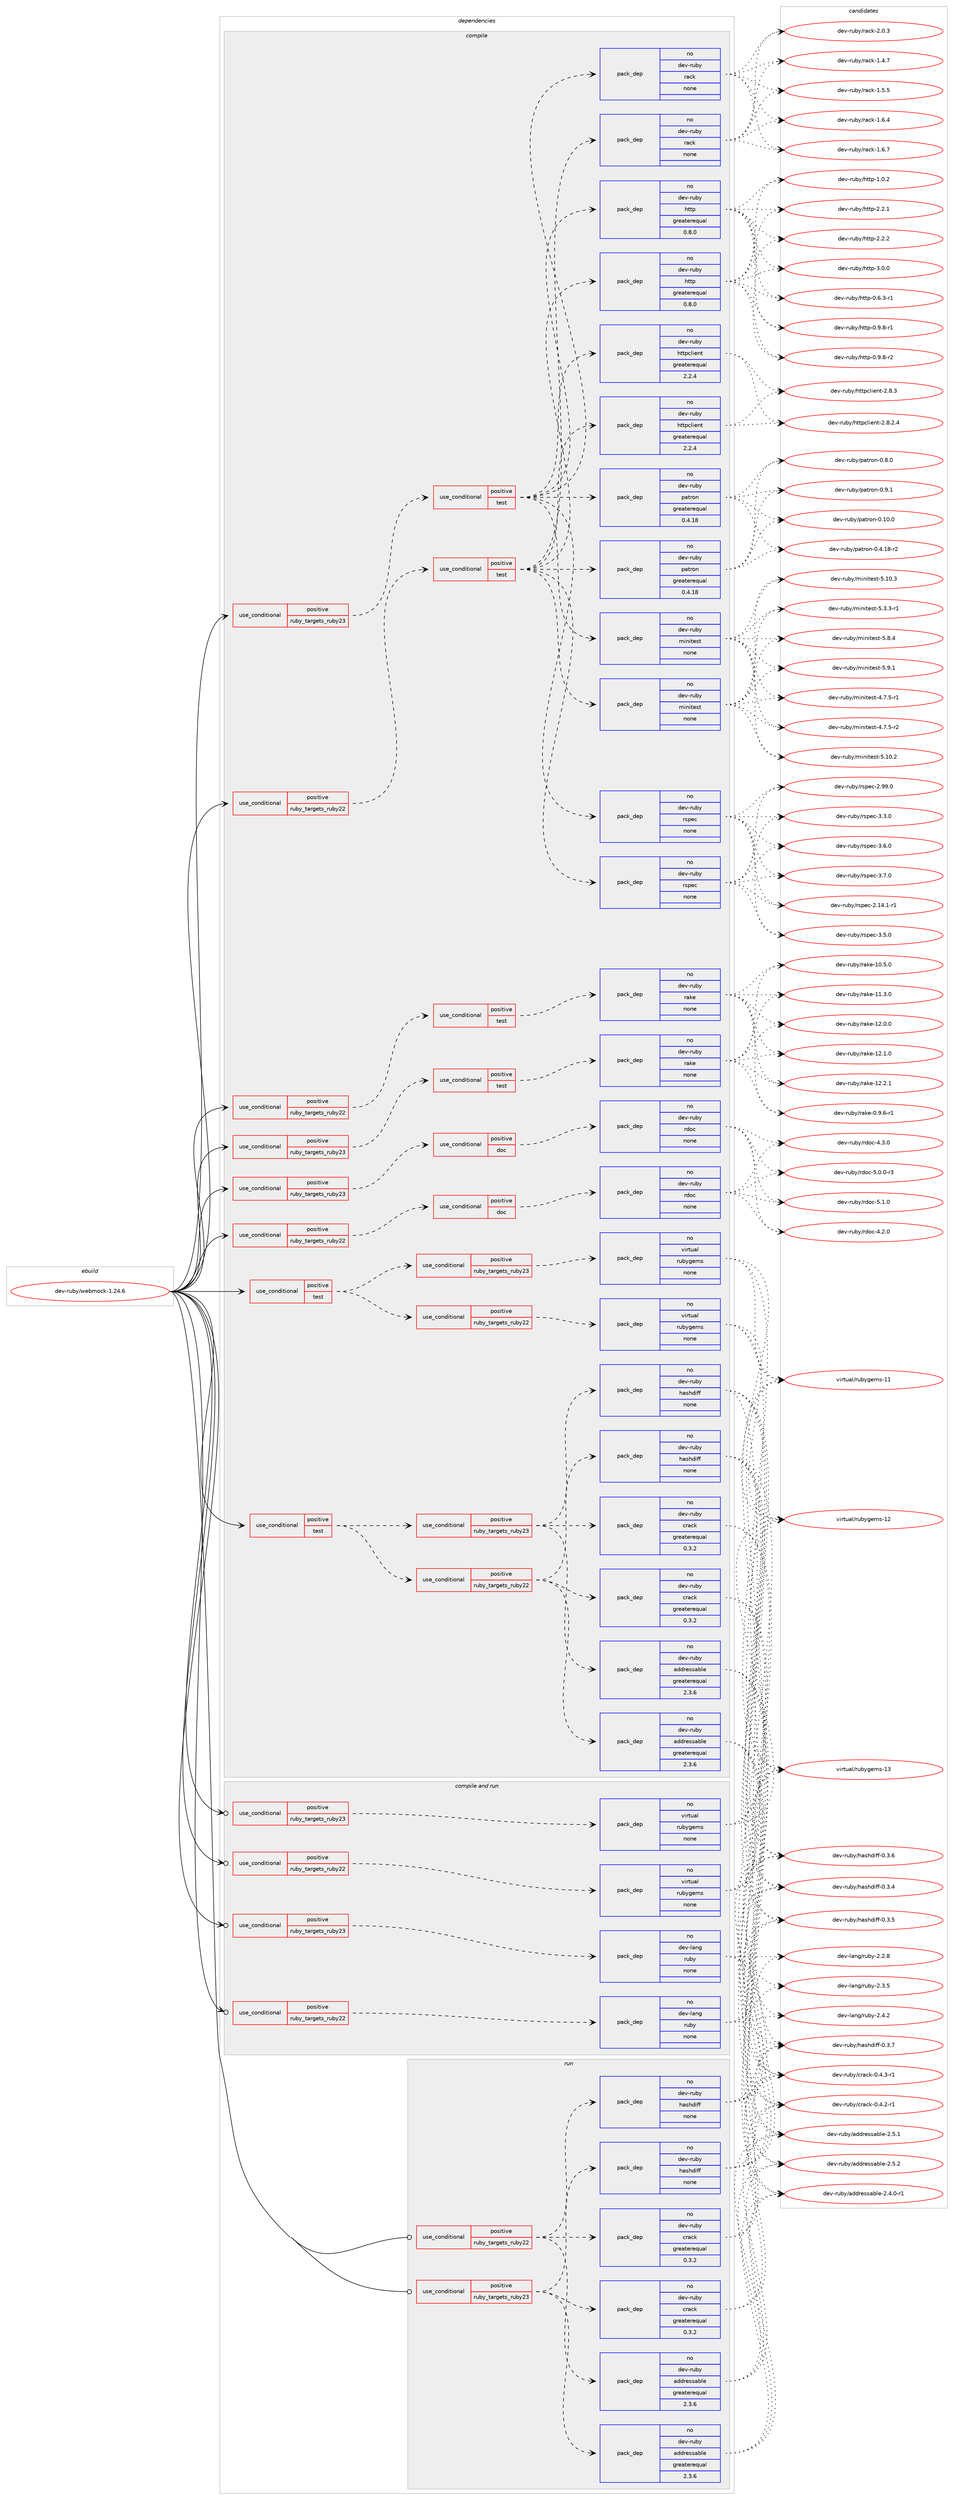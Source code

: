 digraph prolog {

# *************
# Graph options
# *************

newrank=true;
concentrate=true;
compound=true;
graph [rankdir=LR,fontname=Helvetica,fontsize=10,ranksep=1.5];#, ranksep=2.5, nodesep=0.2];
edge  [arrowhead=vee];
node  [fontname=Helvetica,fontsize=10];

# **********
# The ebuild
# **********

subgraph cluster_leftcol {
color=gray;
rank=same;
label=<<i>ebuild</i>>;
id [label="dev-ruby/webmock-1.24.6", color=red, width=4, href="../dev-ruby/webmock-1.24.6.svg"];
}

# ****************
# The dependencies
# ****************

subgraph cluster_midcol {
color=gray;
label=<<i>dependencies</i>>;
subgraph cluster_compile {
fillcolor="#eeeeee";
style=filled;
label=<<i>compile</i>>;
subgraph cond76348 {
dependency277388 [label=<<TABLE BORDER="0" CELLBORDER="1" CELLSPACING="0" CELLPADDING="4"><TR><TD ROWSPAN="3" CELLPADDING="10">use_conditional</TD></TR><TR><TD>positive</TD></TR><TR><TD>ruby_targets_ruby22</TD></TR></TABLE>>, shape=none, color=red];
subgraph cond76349 {
dependency277389 [label=<<TABLE BORDER="0" CELLBORDER="1" CELLSPACING="0" CELLPADDING="4"><TR><TD ROWSPAN="3" CELLPADDING="10">use_conditional</TD></TR><TR><TD>positive</TD></TR><TR><TD>doc</TD></TR></TABLE>>, shape=none, color=red];
subgraph pack196924 {
dependency277390 [label=<<TABLE BORDER="0" CELLBORDER="1" CELLSPACING="0" CELLPADDING="4" WIDTH="220"><TR><TD ROWSPAN="6" CELLPADDING="30">pack_dep</TD></TR><TR><TD WIDTH="110">no</TD></TR><TR><TD>dev-ruby</TD></TR><TR><TD>rdoc</TD></TR><TR><TD>none</TD></TR><TR><TD></TD></TR></TABLE>>, shape=none, color=blue];
}
dependency277389:e -> dependency277390:w [weight=20,style="dashed",arrowhead="vee"];
}
dependency277388:e -> dependency277389:w [weight=20,style="dashed",arrowhead="vee"];
}
id:e -> dependency277388:w [weight=20,style="solid",arrowhead="vee"];
subgraph cond76350 {
dependency277391 [label=<<TABLE BORDER="0" CELLBORDER="1" CELLSPACING="0" CELLPADDING="4"><TR><TD ROWSPAN="3" CELLPADDING="10">use_conditional</TD></TR><TR><TD>positive</TD></TR><TR><TD>ruby_targets_ruby22</TD></TR></TABLE>>, shape=none, color=red];
subgraph cond76351 {
dependency277392 [label=<<TABLE BORDER="0" CELLBORDER="1" CELLSPACING="0" CELLPADDING="4"><TR><TD ROWSPAN="3" CELLPADDING="10">use_conditional</TD></TR><TR><TD>positive</TD></TR><TR><TD>test</TD></TR></TABLE>>, shape=none, color=red];
subgraph pack196925 {
dependency277393 [label=<<TABLE BORDER="0" CELLBORDER="1" CELLSPACING="0" CELLPADDING="4" WIDTH="220"><TR><TD ROWSPAN="6" CELLPADDING="30">pack_dep</TD></TR><TR><TD WIDTH="110">no</TD></TR><TR><TD>dev-ruby</TD></TR><TR><TD>minitest</TD></TR><TR><TD>none</TD></TR><TR><TD></TD></TR></TABLE>>, shape=none, color=blue];
}
dependency277392:e -> dependency277393:w [weight=20,style="dashed",arrowhead="vee"];
subgraph pack196926 {
dependency277394 [label=<<TABLE BORDER="0" CELLBORDER="1" CELLSPACING="0" CELLPADDING="4" WIDTH="220"><TR><TD ROWSPAN="6" CELLPADDING="30">pack_dep</TD></TR><TR><TD WIDTH="110">no</TD></TR><TR><TD>dev-ruby</TD></TR><TR><TD>rspec</TD></TR><TR><TD>none</TD></TR><TR><TD></TD></TR></TABLE>>, shape=none, color=blue];
}
dependency277392:e -> dependency277394:w [weight=20,style="dashed",arrowhead="vee"];
subgraph pack196927 {
dependency277395 [label=<<TABLE BORDER="0" CELLBORDER="1" CELLSPACING="0" CELLPADDING="4" WIDTH="220"><TR><TD ROWSPAN="6" CELLPADDING="30">pack_dep</TD></TR><TR><TD WIDTH="110">no</TD></TR><TR><TD>dev-ruby</TD></TR><TR><TD>rack</TD></TR><TR><TD>none</TD></TR><TR><TD></TD></TR></TABLE>>, shape=none, color=blue];
}
dependency277392:e -> dependency277395:w [weight=20,style="dashed",arrowhead="vee"];
subgraph pack196928 {
dependency277396 [label=<<TABLE BORDER="0" CELLBORDER="1" CELLSPACING="0" CELLPADDING="4" WIDTH="220"><TR><TD ROWSPAN="6" CELLPADDING="30">pack_dep</TD></TR><TR><TD WIDTH="110">no</TD></TR><TR><TD>dev-ruby</TD></TR><TR><TD>httpclient</TD></TR><TR><TD>greaterequal</TD></TR><TR><TD>2.2.4</TD></TR></TABLE>>, shape=none, color=blue];
}
dependency277392:e -> dependency277396:w [weight=20,style="dashed",arrowhead="vee"];
subgraph pack196929 {
dependency277397 [label=<<TABLE BORDER="0" CELLBORDER="1" CELLSPACING="0" CELLPADDING="4" WIDTH="220"><TR><TD ROWSPAN="6" CELLPADDING="30">pack_dep</TD></TR><TR><TD WIDTH="110">no</TD></TR><TR><TD>dev-ruby</TD></TR><TR><TD>patron</TD></TR><TR><TD>greaterequal</TD></TR><TR><TD>0.4.18</TD></TR></TABLE>>, shape=none, color=blue];
}
dependency277392:e -> dependency277397:w [weight=20,style="dashed",arrowhead="vee"];
subgraph pack196930 {
dependency277398 [label=<<TABLE BORDER="0" CELLBORDER="1" CELLSPACING="0" CELLPADDING="4" WIDTH="220"><TR><TD ROWSPAN="6" CELLPADDING="30">pack_dep</TD></TR><TR><TD WIDTH="110">no</TD></TR><TR><TD>dev-ruby</TD></TR><TR><TD>http</TD></TR><TR><TD>greaterequal</TD></TR><TR><TD>0.8.0</TD></TR></TABLE>>, shape=none, color=blue];
}
dependency277392:e -> dependency277398:w [weight=20,style="dashed",arrowhead="vee"];
}
dependency277391:e -> dependency277392:w [weight=20,style="dashed",arrowhead="vee"];
}
id:e -> dependency277391:w [weight=20,style="solid",arrowhead="vee"];
subgraph cond76352 {
dependency277399 [label=<<TABLE BORDER="0" CELLBORDER="1" CELLSPACING="0" CELLPADDING="4"><TR><TD ROWSPAN="3" CELLPADDING="10">use_conditional</TD></TR><TR><TD>positive</TD></TR><TR><TD>ruby_targets_ruby22</TD></TR></TABLE>>, shape=none, color=red];
subgraph cond76353 {
dependency277400 [label=<<TABLE BORDER="0" CELLBORDER="1" CELLSPACING="0" CELLPADDING="4"><TR><TD ROWSPAN="3" CELLPADDING="10">use_conditional</TD></TR><TR><TD>positive</TD></TR><TR><TD>test</TD></TR></TABLE>>, shape=none, color=red];
subgraph pack196931 {
dependency277401 [label=<<TABLE BORDER="0" CELLBORDER="1" CELLSPACING="0" CELLPADDING="4" WIDTH="220"><TR><TD ROWSPAN="6" CELLPADDING="30">pack_dep</TD></TR><TR><TD WIDTH="110">no</TD></TR><TR><TD>dev-ruby</TD></TR><TR><TD>rake</TD></TR><TR><TD>none</TD></TR><TR><TD></TD></TR></TABLE>>, shape=none, color=blue];
}
dependency277400:e -> dependency277401:w [weight=20,style="dashed",arrowhead="vee"];
}
dependency277399:e -> dependency277400:w [weight=20,style="dashed",arrowhead="vee"];
}
id:e -> dependency277399:w [weight=20,style="solid",arrowhead="vee"];
subgraph cond76354 {
dependency277402 [label=<<TABLE BORDER="0" CELLBORDER="1" CELLSPACING="0" CELLPADDING="4"><TR><TD ROWSPAN="3" CELLPADDING="10">use_conditional</TD></TR><TR><TD>positive</TD></TR><TR><TD>ruby_targets_ruby23</TD></TR></TABLE>>, shape=none, color=red];
subgraph cond76355 {
dependency277403 [label=<<TABLE BORDER="0" CELLBORDER="1" CELLSPACING="0" CELLPADDING="4"><TR><TD ROWSPAN="3" CELLPADDING="10">use_conditional</TD></TR><TR><TD>positive</TD></TR><TR><TD>doc</TD></TR></TABLE>>, shape=none, color=red];
subgraph pack196932 {
dependency277404 [label=<<TABLE BORDER="0" CELLBORDER="1" CELLSPACING="0" CELLPADDING="4" WIDTH="220"><TR><TD ROWSPAN="6" CELLPADDING="30">pack_dep</TD></TR><TR><TD WIDTH="110">no</TD></TR><TR><TD>dev-ruby</TD></TR><TR><TD>rdoc</TD></TR><TR><TD>none</TD></TR><TR><TD></TD></TR></TABLE>>, shape=none, color=blue];
}
dependency277403:e -> dependency277404:w [weight=20,style="dashed",arrowhead="vee"];
}
dependency277402:e -> dependency277403:w [weight=20,style="dashed",arrowhead="vee"];
}
id:e -> dependency277402:w [weight=20,style="solid",arrowhead="vee"];
subgraph cond76356 {
dependency277405 [label=<<TABLE BORDER="0" CELLBORDER="1" CELLSPACING="0" CELLPADDING="4"><TR><TD ROWSPAN="3" CELLPADDING="10">use_conditional</TD></TR><TR><TD>positive</TD></TR><TR><TD>ruby_targets_ruby23</TD></TR></TABLE>>, shape=none, color=red];
subgraph cond76357 {
dependency277406 [label=<<TABLE BORDER="0" CELLBORDER="1" CELLSPACING="0" CELLPADDING="4"><TR><TD ROWSPAN="3" CELLPADDING="10">use_conditional</TD></TR><TR><TD>positive</TD></TR><TR><TD>test</TD></TR></TABLE>>, shape=none, color=red];
subgraph pack196933 {
dependency277407 [label=<<TABLE BORDER="0" CELLBORDER="1" CELLSPACING="0" CELLPADDING="4" WIDTH="220"><TR><TD ROWSPAN="6" CELLPADDING="30">pack_dep</TD></TR><TR><TD WIDTH="110">no</TD></TR><TR><TD>dev-ruby</TD></TR><TR><TD>minitest</TD></TR><TR><TD>none</TD></TR><TR><TD></TD></TR></TABLE>>, shape=none, color=blue];
}
dependency277406:e -> dependency277407:w [weight=20,style="dashed",arrowhead="vee"];
subgraph pack196934 {
dependency277408 [label=<<TABLE BORDER="0" CELLBORDER="1" CELLSPACING="0" CELLPADDING="4" WIDTH="220"><TR><TD ROWSPAN="6" CELLPADDING="30">pack_dep</TD></TR><TR><TD WIDTH="110">no</TD></TR><TR><TD>dev-ruby</TD></TR><TR><TD>rspec</TD></TR><TR><TD>none</TD></TR><TR><TD></TD></TR></TABLE>>, shape=none, color=blue];
}
dependency277406:e -> dependency277408:w [weight=20,style="dashed",arrowhead="vee"];
subgraph pack196935 {
dependency277409 [label=<<TABLE BORDER="0" CELLBORDER="1" CELLSPACING="0" CELLPADDING="4" WIDTH="220"><TR><TD ROWSPAN="6" CELLPADDING="30">pack_dep</TD></TR><TR><TD WIDTH="110">no</TD></TR><TR><TD>dev-ruby</TD></TR><TR><TD>rack</TD></TR><TR><TD>none</TD></TR><TR><TD></TD></TR></TABLE>>, shape=none, color=blue];
}
dependency277406:e -> dependency277409:w [weight=20,style="dashed",arrowhead="vee"];
subgraph pack196936 {
dependency277410 [label=<<TABLE BORDER="0" CELLBORDER="1" CELLSPACING="0" CELLPADDING="4" WIDTH="220"><TR><TD ROWSPAN="6" CELLPADDING="30">pack_dep</TD></TR><TR><TD WIDTH="110">no</TD></TR><TR><TD>dev-ruby</TD></TR><TR><TD>httpclient</TD></TR><TR><TD>greaterequal</TD></TR><TR><TD>2.2.4</TD></TR></TABLE>>, shape=none, color=blue];
}
dependency277406:e -> dependency277410:w [weight=20,style="dashed",arrowhead="vee"];
subgraph pack196937 {
dependency277411 [label=<<TABLE BORDER="0" CELLBORDER="1" CELLSPACING="0" CELLPADDING="4" WIDTH="220"><TR><TD ROWSPAN="6" CELLPADDING="30">pack_dep</TD></TR><TR><TD WIDTH="110">no</TD></TR><TR><TD>dev-ruby</TD></TR><TR><TD>patron</TD></TR><TR><TD>greaterequal</TD></TR><TR><TD>0.4.18</TD></TR></TABLE>>, shape=none, color=blue];
}
dependency277406:e -> dependency277411:w [weight=20,style="dashed",arrowhead="vee"];
subgraph pack196938 {
dependency277412 [label=<<TABLE BORDER="0" CELLBORDER="1" CELLSPACING="0" CELLPADDING="4" WIDTH="220"><TR><TD ROWSPAN="6" CELLPADDING="30">pack_dep</TD></TR><TR><TD WIDTH="110">no</TD></TR><TR><TD>dev-ruby</TD></TR><TR><TD>http</TD></TR><TR><TD>greaterequal</TD></TR><TR><TD>0.8.0</TD></TR></TABLE>>, shape=none, color=blue];
}
dependency277406:e -> dependency277412:w [weight=20,style="dashed",arrowhead="vee"];
}
dependency277405:e -> dependency277406:w [weight=20,style="dashed",arrowhead="vee"];
}
id:e -> dependency277405:w [weight=20,style="solid",arrowhead="vee"];
subgraph cond76358 {
dependency277413 [label=<<TABLE BORDER="0" CELLBORDER="1" CELLSPACING="0" CELLPADDING="4"><TR><TD ROWSPAN="3" CELLPADDING="10">use_conditional</TD></TR><TR><TD>positive</TD></TR><TR><TD>ruby_targets_ruby23</TD></TR></TABLE>>, shape=none, color=red];
subgraph cond76359 {
dependency277414 [label=<<TABLE BORDER="0" CELLBORDER="1" CELLSPACING="0" CELLPADDING="4"><TR><TD ROWSPAN="3" CELLPADDING="10">use_conditional</TD></TR><TR><TD>positive</TD></TR><TR><TD>test</TD></TR></TABLE>>, shape=none, color=red];
subgraph pack196939 {
dependency277415 [label=<<TABLE BORDER="0" CELLBORDER="1" CELLSPACING="0" CELLPADDING="4" WIDTH="220"><TR><TD ROWSPAN="6" CELLPADDING="30">pack_dep</TD></TR><TR><TD WIDTH="110">no</TD></TR><TR><TD>dev-ruby</TD></TR><TR><TD>rake</TD></TR><TR><TD>none</TD></TR><TR><TD></TD></TR></TABLE>>, shape=none, color=blue];
}
dependency277414:e -> dependency277415:w [weight=20,style="dashed",arrowhead="vee"];
}
dependency277413:e -> dependency277414:w [weight=20,style="dashed",arrowhead="vee"];
}
id:e -> dependency277413:w [weight=20,style="solid",arrowhead="vee"];
subgraph cond76360 {
dependency277416 [label=<<TABLE BORDER="0" CELLBORDER="1" CELLSPACING="0" CELLPADDING="4"><TR><TD ROWSPAN="3" CELLPADDING="10">use_conditional</TD></TR><TR><TD>positive</TD></TR><TR><TD>test</TD></TR></TABLE>>, shape=none, color=red];
subgraph cond76361 {
dependency277417 [label=<<TABLE BORDER="0" CELLBORDER="1" CELLSPACING="0" CELLPADDING="4"><TR><TD ROWSPAN="3" CELLPADDING="10">use_conditional</TD></TR><TR><TD>positive</TD></TR><TR><TD>ruby_targets_ruby22</TD></TR></TABLE>>, shape=none, color=red];
subgraph pack196940 {
dependency277418 [label=<<TABLE BORDER="0" CELLBORDER="1" CELLSPACING="0" CELLPADDING="4" WIDTH="220"><TR><TD ROWSPAN="6" CELLPADDING="30">pack_dep</TD></TR><TR><TD WIDTH="110">no</TD></TR><TR><TD>dev-ruby</TD></TR><TR><TD>addressable</TD></TR><TR><TD>greaterequal</TD></TR><TR><TD>2.3.6</TD></TR></TABLE>>, shape=none, color=blue];
}
dependency277417:e -> dependency277418:w [weight=20,style="dashed",arrowhead="vee"];
subgraph pack196941 {
dependency277419 [label=<<TABLE BORDER="0" CELLBORDER="1" CELLSPACING="0" CELLPADDING="4" WIDTH="220"><TR><TD ROWSPAN="6" CELLPADDING="30">pack_dep</TD></TR><TR><TD WIDTH="110">no</TD></TR><TR><TD>dev-ruby</TD></TR><TR><TD>crack</TD></TR><TR><TD>greaterequal</TD></TR><TR><TD>0.3.2</TD></TR></TABLE>>, shape=none, color=blue];
}
dependency277417:e -> dependency277419:w [weight=20,style="dashed",arrowhead="vee"];
subgraph pack196942 {
dependency277420 [label=<<TABLE BORDER="0" CELLBORDER="1" CELLSPACING="0" CELLPADDING="4" WIDTH="220"><TR><TD ROWSPAN="6" CELLPADDING="30">pack_dep</TD></TR><TR><TD WIDTH="110">no</TD></TR><TR><TD>dev-ruby</TD></TR><TR><TD>hashdiff</TD></TR><TR><TD>none</TD></TR><TR><TD></TD></TR></TABLE>>, shape=none, color=blue];
}
dependency277417:e -> dependency277420:w [weight=20,style="dashed",arrowhead="vee"];
}
dependency277416:e -> dependency277417:w [weight=20,style="dashed",arrowhead="vee"];
subgraph cond76362 {
dependency277421 [label=<<TABLE BORDER="0" CELLBORDER="1" CELLSPACING="0" CELLPADDING="4"><TR><TD ROWSPAN="3" CELLPADDING="10">use_conditional</TD></TR><TR><TD>positive</TD></TR><TR><TD>ruby_targets_ruby23</TD></TR></TABLE>>, shape=none, color=red];
subgraph pack196943 {
dependency277422 [label=<<TABLE BORDER="0" CELLBORDER="1" CELLSPACING="0" CELLPADDING="4" WIDTH="220"><TR><TD ROWSPAN="6" CELLPADDING="30">pack_dep</TD></TR><TR><TD WIDTH="110">no</TD></TR><TR><TD>dev-ruby</TD></TR><TR><TD>addressable</TD></TR><TR><TD>greaterequal</TD></TR><TR><TD>2.3.6</TD></TR></TABLE>>, shape=none, color=blue];
}
dependency277421:e -> dependency277422:w [weight=20,style="dashed",arrowhead="vee"];
subgraph pack196944 {
dependency277423 [label=<<TABLE BORDER="0" CELLBORDER="1" CELLSPACING="0" CELLPADDING="4" WIDTH="220"><TR><TD ROWSPAN="6" CELLPADDING="30">pack_dep</TD></TR><TR><TD WIDTH="110">no</TD></TR><TR><TD>dev-ruby</TD></TR><TR><TD>crack</TD></TR><TR><TD>greaterequal</TD></TR><TR><TD>0.3.2</TD></TR></TABLE>>, shape=none, color=blue];
}
dependency277421:e -> dependency277423:w [weight=20,style="dashed",arrowhead="vee"];
subgraph pack196945 {
dependency277424 [label=<<TABLE BORDER="0" CELLBORDER="1" CELLSPACING="0" CELLPADDING="4" WIDTH="220"><TR><TD ROWSPAN="6" CELLPADDING="30">pack_dep</TD></TR><TR><TD WIDTH="110">no</TD></TR><TR><TD>dev-ruby</TD></TR><TR><TD>hashdiff</TD></TR><TR><TD>none</TD></TR><TR><TD></TD></TR></TABLE>>, shape=none, color=blue];
}
dependency277421:e -> dependency277424:w [weight=20,style="dashed",arrowhead="vee"];
}
dependency277416:e -> dependency277421:w [weight=20,style="dashed",arrowhead="vee"];
}
id:e -> dependency277416:w [weight=20,style="solid",arrowhead="vee"];
subgraph cond76363 {
dependency277425 [label=<<TABLE BORDER="0" CELLBORDER="1" CELLSPACING="0" CELLPADDING="4"><TR><TD ROWSPAN="3" CELLPADDING="10">use_conditional</TD></TR><TR><TD>positive</TD></TR><TR><TD>test</TD></TR></TABLE>>, shape=none, color=red];
subgraph cond76364 {
dependency277426 [label=<<TABLE BORDER="0" CELLBORDER="1" CELLSPACING="0" CELLPADDING="4"><TR><TD ROWSPAN="3" CELLPADDING="10">use_conditional</TD></TR><TR><TD>positive</TD></TR><TR><TD>ruby_targets_ruby22</TD></TR></TABLE>>, shape=none, color=red];
subgraph pack196946 {
dependency277427 [label=<<TABLE BORDER="0" CELLBORDER="1" CELLSPACING="0" CELLPADDING="4" WIDTH="220"><TR><TD ROWSPAN="6" CELLPADDING="30">pack_dep</TD></TR><TR><TD WIDTH="110">no</TD></TR><TR><TD>virtual</TD></TR><TR><TD>rubygems</TD></TR><TR><TD>none</TD></TR><TR><TD></TD></TR></TABLE>>, shape=none, color=blue];
}
dependency277426:e -> dependency277427:w [weight=20,style="dashed",arrowhead="vee"];
}
dependency277425:e -> dependency277426:w [weight=20,style="dashed",arrowhead="vee"];
subgraph cond76365 {
dependency277428 [label=<<TABLE BORDER="0" CELLBORDER="1" CELLSPACING="0" CELLPADDING="4"><TR><TD ROWSPAN="3" CELLPADDING="10">use_conditional</TD></TR><TR><TD>positive</TD></TR><TR><TD>ruby_targets_ruby23</TD></TR></TABLE>>, shape=none, color=red];
subgraph pack196947 {
dependency277429 [label=<<TABLE BORDER="0" CELLBORDER="1" CELLSPACING="0" CELLPADDING="4" WIDTH="220"><TR><TD ROWSPAN="6" CELLPADDING="30">pack_dep</TD></TR><TR><TD WIDTH="110">no</TD></TR><TR><TD>virtual</TD></TR><TR><TD>rubygems</TD></TR><TR><TD>none</TD></TR><TR><TD></TD></TR></TABLE>>, shape=none, color=blue];
}
dependency277428:e -> dependency277429:w [weight=20,style="dashed",arrowhead="vee"];
}
dependency277425:e -> dependency277428:w [weight=20,style="dashed",arrowhead="vee"];
}
id:e -> dependency277425:w [weight=20,style="solid",arrowhead="vee"];
}
subgraph cluster_compileandrun {
fillcolor="#eeeeee";
style=filled;
label=<<i>compile and run</i>>;
subgraph cond76366 {
dependency277430 [label=<<TABLE BORDER="0" CELLBORDER="1" CELLSPACING="0" CELLPADDING="4"><TR><TD ROWSPAN="3" CELLPADDING="10">use_conditional</TD></TR><TR><TD>positive</TD></TR><TR><TD>ruby_targets_ruby22</TD></TR></TABLE>>, shape=none, color=red];
subgraph pack196948 {
dependency277431 [label=<<TABLE BORDER="0" CELLBORDER="1" CELLSPACING="0" CELLPADDING="4" WIDTH="220"><TR><TD ROWSPAN="6" CELLPADDING="30">pack_dep</TD></TR><TR><TD WIDTH="110">no</TD></TR><TR><TD>dev-lang</TD></TR><TR><TD>ruby</TD></TR><TR><TD>none</TD></TR><TR><TD></TD></TR></TABLE>>, shape=none, color=blue];
}
dependency277430:e -> dependency277431:w [weight=20,style="dashed",arrowhead="vee"];
}
id:e -> dependency277430:w [weight=20,style="solid",arrowhead="odotvee"];
subgraph cond76367 {
dependency277432 [label=<<TABLE BORDER="0" CELLBORDER="1" CELLSPACING="0" CELLPADDING="4"><TR><TD ROWSPAN="3" CELLPADDING="10">use_conditional</TD></TR><TR><TD>positive</TD></TR><TR><TD>ruby_targets_ruby22</TD></TR></TABLE>>, shape=none, color=red];
subgraph pack196949 {
dependency277433 [label=<<TABLE BORDER="0" CELLBORDER="1" CELLSPACING="0" CELLPADDING="4" WIDTH="220"><TR><TD ROWSPAN="6" CELLPADDING="30">pack_dep</TD></TR><TR><TD WIDTH="110">no</TD></TR><TR><TD>virtual</TD></TR><TR><TD>rubygems</TD></TR><TR><TD>none</TD></TR><TR><TD></TD></TR></TABLE>>, shape=none, color=blue];
}
dependency277432:e -> dependency277433:w [weight=20,style="dashed",arrowhead="vee"];
}
id:e -> dependency277432:w [weight=20,style="solid",arrowhead="odotvee"];
subgraph cond76368 {
dependency277434 [label=<<TABLE BORDER="0" CELLBORDER="1" CELLSPACING="0" CELLPADDING="4"><TR><TD ROWSPAN="3" CELLPADDING="10">use_conditional</TD></TR><TR><TD>positive</TD></TR><TR><TD>ruby_targets_ruby23</TD></TR></TABLE>>, shape=none, color=red];
subgraph pack196950 {
dependency277435 [label=<<TABLE BORDER="0" CELLBORDER="1" CELLSPACING="0" CELLPADDING="4" WIDTH="220"><TR><TD ROWSPAN="6" CELLPADDING="30">pack_dep</TD></TR><TR><TD WIDTH="110">no</TD></TR><TR><TD>dev-lang</TD></TR><TR><TD>ruby</TD></TR><TR><TD>none</TD></TR><TR><TD></TD></TR></TABLE>>, shape=none, color=blue];
}
dependency277434:e -> dependency277435:w [weight=20,style="dashed",arrowhead="vee"];
}
id:e -> dependency277434:w [weight=20,style="solid",arrowhead="odotvee"];
subgraph cond76369 {
dependency277436 [label=<<TABLE BORDER="0" CELLBORDER="1" CELLSPACING="0" CELLPADDING="4"><TR><TD ROWSPAN="3" CELLPADDING="10">use_conditional</TD></TR><TR><TD>positive</TD></TR><TR><TD>ruby_targets_ruby23</TD></TR></TABLE>>, shape=none, color=red];
subgraph pack196951 {
dependency277437 [label=<<TABLE BORDER="0" CELLBORDER="1" CELLSPACING="0" CELLPADDING="4" WIDTH="220"><TR><TD ROWSPAN="6" CELLPADDING="30">pack_dep</TD></TR><TR><TD WIDTH="110">no</TD></TR><TR><TD>virtual</TD></TR><TR><TD>rubygems</TD></TR><TR><TD>none</TD></TR><TR><TD></TD></TR></TABLE>>, shape=none, color=blue];
}
dependency277436:e -> dependency277437:w [weight=20,style="dashed",arrowhead="vee"];
}
id:e -> dependency277436:w [weight=20,style="solid",arrowhead="odotvee"];
}
subgraph cluster_run {
fillcolor="#eeeeee";
style=filled;
label=<<i>run</i>>;
subgraph cond76370 {
dependency277438 [label=<<TABLE BORDER="0" CELLBORDER="1" CELLSPACING="0" CELLPADDING="4"><TR><TD ROWSPAN="3" CELLPADDING="10">use_conditional</TD></TR><TR><TD>positive</TD></TR><TR><TD>ruby_targets_ruby22</TD></TR></TABLE>>, shape=none, color=red];
subgraph pack196952 {
dependency277439 [label=<<TABLE BORDER="0" CELLBORDER="1" CELLSPACING="0" CELLPADDING="4" WIDTH="220"><TR><TD ROWSPAN="6" CELLPADDING="30">pack_dep</TD></TR><TR><TD WIDTH="110">no</TD></TR><TR><TD>dev-ruby</TD></TR><TR><TD>addressable</TD></TR><TR><TD>greaterequal</TD></TR><TR><TD>2.3.6</TD></TR></TABLE>>, shape=none, color=blue];
}
dependency277438:e -> dependency277439:w [weight=20,style="dashed",arrowhead="vee"];
subgraph pack196953 {
dependency277440 [label=<<TABLE BORDER="0" CELLBORDER="1" CELLSPACING="0" CELLPADDING="4" WIDTH="220"><TR><TD ROWSPAN="6" CELLPADDING="30">pack_dep</TD></TR><TR><TD WIDTH="110">no</TD></TR><TR><TD>dev-ruby</TD></TR><TR><TD>crack</TD></TR><TR><TD>greaterequal</TD></TR><TR><TD>0.3.2</TD></TR></TABLE>>, shape=none, color=blue];
}
dependency277438:e -> dependency277440:w [weight=20,style="dashed",arrowhead="vee"];
subgraph pack196954 {
dependency277441 [label=<<TABLE BORDER="0" CELLBORDER="1" CELLSPACING="0" CELLPADDING="4" WIDTH="220"><TR><TD ROWSPAN="6" CELLPADDING="30">pack_dep</TD></TR><TR><TD WIDTH="110">no</TD></TR><TR><TD>dev-ruby</TD></TR><TR><TD>hashdiff</TD></TR><TR><TD>none</TD></TR><TR><TD></TD></TR></TABLE>>, shape=none, color=blue];
}
dependency277438:e -> dependency277441:w [weight=20,style="dashed",arrowhead="vee"];
}
id:e -> dependency277438:w [weight=20,style="solid",arrowhead="odot"];
subgraph cond76371 {
dependency277442 [label=<<TABLE BORDER="0" CELLBORDER="1" CELLSPACING="0" CELLPADDING="4"><TR><TD ROWSPAN="3" CELLPADDING="10">use_conditional</TD></TR><TR><TD>positive</TD></TR><TR><TD>ruby_targets_ruby23</TD></TR></TABLE>>, shape=none, color=red];
subgraph pack196955 {
dependency277443 [label=<<TABLE BORDER="0" CELLBORDER="1" CELLSPACING="0" CELLPADDING="4" WIDTH="220"><TR><TD ROWSPAN="6" CELLPADDING="30">pack_dep</TD></TR><TR><TD WIDTH="110">no</TD></TR><TR><TD>dev-ruby</TD></TR><TR><TD>addressable</TD></TR><TR><TD>greaterequal</TD></TR><TR><TD>2.3.6</TD></TR></TABLE>>, shape=none, color=blue];
}
dependency277442:e -> dependency277443:w [weight=20,style="dashed",arrowhead="vee"];
subgraph pack196956 {
dependency277444 [label=<<TABLE BORDER="0" CELLBORDER="1" CELLSPACING="0" CELLPADDING="4" WIDTH="220"><TR><TD ROWSPAN="6" CELLPADDING="30">pack_dep</TD></TR><TR><TD WIDTH="110">no</TD></TR><TR><TD>dev-ruby</TD></TR><TR><TD>crack</TD></TR><TR><TD>greaterequal</TD></TR><TR><TD>0.3.2</TD></TR></TABLE>>, shape=none, color=blue];
}
dependency277442:e -> dependency277444:w [weight=20,style="dashed",arrowhead="vee"];
subgraph pack196957 {
dependency277445 [label=<<TABLE BORDER="0" CELLBORDER="1" CELLSPACING="0" CELLPADDING="4" WIDTH="220"><TR><TD ROWSPAN="6" CELLPADDING="30">pack_dep</TD></TR><TR><TD WIDTH="110">no</TD></TR><TR><TD>dev-ruby</TD></TR><TR><TD>hashdiff</TD></TR><TR><TD>none</TD></TR><TR><TD></TD></TR></TABLE>>, shape=none, color=blue];
}
dependency277442:e -> dependency277445:w [weight=20,style="dashed",arrowhead="vee"];
}
id:e -> dependency277442:w [weight=20,style="solid",arrowhead="odot"];
}
}

# **************
# The candidates
# **************

subgraph cluster_choices {
rank=same;
color=gray;
label=<<i>candidates</i>>;

subgraph choice196924 {
color=black;
nodesep=1;
choice10010111845114117981214711410011199455246504648 [label="dev-ruby/rdoc-4.2.0", color=red, width=4,href="../dev-ruby/rdoc-4.2.0.svg"];
choice10010111845114117981214711410011199455246514648 [label="dev-ruby/rdoc-4.3.0", color=red, width=4,href="../dev-ruby/rdoc-4.3.0.svg"];
choice100101118451141179812147114100111994553464846484511451 [label="dev-ruby/rdoc-5.0.0-r3", color=red, width=4,href="../dev-ruby/rdoc-5.0.0-r3.svg"];
choice10010111845114117981214711410011199455346494648 [label="dev-ruby/rdoc-5.1.0", color=red, width=4,href="../dev-ruby/rdoc-5.1.0.svg"];
dependency277390:e -> choice10010111845114117981214711410011199455246504648:w [style=dotted,weight="100"];
dependency277390:e -> choice10010111845114117981214711410011199455246514648:w [style=dotted,weight="100"];
dependency277390:e -> choice100101118451141179812147114100111994553464846484511451:w [style=dotted,weight="100"];
dependency277390:e -> choice10010111845114117981214711410011199455346494648:w [style=dotted,weight="100"];
}
subgraph choice196925 {
color=black;
nodesep=1;
choice1001011184511411798121471091051101051161011151164552465546534511449 [label="dev-ruby/minitest-4.7.5-r1", color=red, width=4,href="../dev-ruby/minitest-4.7.5-r1.svg"];
choice1001011184511411798121471091051101051161011151164552465546534511450 [label="dev-ruby/minitest-4.7.5-r2", color=red, width=4,href="../dev-ruby/minitest-4.7.5-r2.svg"];
choice10010111845114117981214710910511010511610111511645534649484650 [label="dev-ruby/minitest-5.10.2", color=red, width=4,href="../dev-ruby/minitest-5.10.2.svg"];
choice10010111845114117981214710910511010511610111511645534649484651 [label="dev-ruby/minitest-5.10.3", color=red, width=4,href="../dev-ruby/minitest-5.10.3.svg"];
choice1001011184511411798121471091051101051161011151164553465146514511449 [label="dev-ruby/minitest-5.3.3-r1", color=red, width=4,href="../dev-ruby/minitest-5.3.3-r1.svg"];
choice100101118451141179812147109105110105116101115116455346564652 [label="dev-ruby/minitest-5.8.4", color=red, width=4,href="../dev-ruby/minitest-5.8.4.svg"];
choice100101118451141179812147109105110105116101115116455346574649 [label="dev-ruby/minitest-5.9.1", color=red, width=4,href="../dev-ruby/minitest-5.9.1.svg"];
dependency277393:e -> choice1001011184511411798121471091051101051161011151164552465546534511449:w [style=dotted,weight="100"];
dependency277393:e -> choice1001011184511411798121471091051101051161011151164552465546534511450:w [style=dotted,weight="100"];
dependency277393:e -> choice10010111845114117981214710910511010511610111511645534649484650:w [style=dotted,weight="100"];
dependency277393:e -> choice10010111845114117981214710910511010511610111511645534649484651:w [style=dotted,weight="100"];
dependency277393:e -> choice1001011184511411798121471091051101051161011151164553465146514511449:w [style=dotted,weight="100"];
dependency277393:e -> choice100101118451141179812147109105110105116101115116455346564652:w [style=dotted,weight="100"];
dependency277393:e -> choice100101118451141179812147109105110105116101115116455346574649:w [style=dotted,weight="100"];
}
subgraph choice196926 {
color=black;
nodesep=1;
choice10010111845114117981214711411511210199455046495246494511449 [label="dev-ruby/rspec-2.14.1-r1", color=red, width=4,href="../dev-ruby/rspec-2.14.1-r1.svg"];
choice1001011184511411798121471141151121019945504657574648 [label="dev-ruby/rspec-2.99.0", color=red, width=4,href="../dev-ruby/rspec-2.99.0.svg"];
choice10010111845114117981214711411511210199455146514648 [label="dev-ruby/rspec-3.3.0", color=red, width=4,href="../dev-ruby/rspec-3.3.0.svg"];
choice10010111845114117981214711411511210199455146534648 [label="dev-ruby/rspec-3.5.0", color=red, width=4,href="../dev-ruby/rspec-3.5.0.svg"];
choice10010111845114117981214711411511210199455146544648 [label="dev-ruby/rspec-3.6.0", color=red, width=4,href="../dev-ruby/rspec-3.6.0.svg"];
choice10010111845114117981214711411511210199455146554648 [label="dev-ruby/rspec-3.7.0", color=red, width=4,href="../dev-ruby/rspec-3.7.0.svg"];
dependency277394:e -> choice10010111845114117981214711411511210199455046495246494511449:w [style=dotted,weight="100"];
dependency277394:e -> choice1001011184511411798121471141151121019945504657574648:w [style=dotted,weight="100"];
dependency277394:e -> choice10010111845114117981214711411511210199455146514648:w [style=dotted,weight="100"];
dependency277394:e -> choice10010111845114117981214711411511210199455146534648:w [style=dotted,weight="100"];
dependency277394:e -> choice10010111845114117981214711411511210199455146544648:w [style=dotted,weight="100"];
dependency277394:e -> choice10010111845114117981214711411511210199455146554648:w [style=dotted,weight="100"];
}
subgraph choice196927 {
color=black;
nodesep=1;
choice1001011184511411798121471149799107454946524655 [label="dev-ruby/rack-1.4.7", color=red, width=4,href="../dev-ruby/rack-1.4.7.svg"];
choice1001011184511411798121471149799107454946534653 [label="dev-ruby/rack-1.5.5", color=red, width=4,href="../dev-ruby/rack-1.5.5.svg"];
choice1001011184511411798121471149799107454946544652 [label="dev-ruby/rack-1.6.4", color=red, width=4,href="../dev-ruby/rack-1.6.4.svg"];
choice1001011184511411798121471149799107454946544655 [label="dev-ruby/rack-1.6.7", color=red, width=4,href="../dev-ruby/rack-1.6.7.svg"];
choice1001011184511411798121471149799107455046484651 [label="dev-ruby/rack-2.0.3", color=red, width=4,href="../dev-ruby/rack-2.0.3.svg"];
dependency277395:e -> choice1001011184511411798121471149799107454946524655:w [style=dotted,weight="100"];
dependency277395:e -> choice1001011184511411798121471149799107454946534653:w [style=dotted,weight="100"];
dependency277395:e -> choice1001011184511411798121471149799107454946544652:w [style=dotted,weight="100"];
dependency277395:e -> choice1001011184511411798121471149799107454946544655:w [style=dotted,weight="100"];
dependency277395:e -> choice1001011184511411798121471149799107455046484651:w [style=dotted,weight="100"];
}
subgraph choice196928 {
color=black;
nodesep=1;
choice100101118451141179812147104116116112991081051011101164550465646504652 [label="dev-ruby/httpclient-2.8.2.4", color=red, width=4,href="../dev-ruby/httpclient-2.8.2.4.svg"];
choice10010111845114117981214710411611611299108105101110116455046564651 [label="dev-ruby/httpclient-2.8.3", color=red, width=4,href="../dev-ruby/httpclient-2.8.3.svg"];
dependency277396:e -> choice100101118451141179812147104116116112991081051011101164550465646504652:w [style=dotted,weight="100"];
dependency277396:e -> choice10010111845114117981214710411611611299108105101110116455046564651:w [style=dotted,weight="100"];
}
subgraph choice196929 {
color=black;
nodesep=1;
choice1001011184511411798121471129711611411111045484649484648 [label="dev-ruby/patron-0.10.0", color=red, width=4,href="../dev-ruby/patron-0.10.0.svg"];
choice10010111845114117981214711297116114111110454846524649564511450 [label="dev-ruby/patron-0.4.18-r2", color=red, width=4,href="../dev-ruby/patron-0.4.18-r2.svg"];
choice10010111845114117981214711297116114111110454846564648 [label="dev-ruby/patron-0.8.0", color=red, width=4,href="../dev-ruby/patron-0.8.0.svg"];
choice10010111845114117981214711297116114111110454846574649 [label="dev-ruby/patron-0.9.1", color=red, width=4,href="../dev-ruby/patron-0.9.1.svg"];
dependency277397:e -> choice1001011184511411798121471129711611411111045484649484648:w [style=dotted,weight="100"];
dependency277397:e -> choice10010111845114117981214711297116114111110454846524649564511450:w [style=dotted,weight="100"];
dependency277397:e -> choice10010111845114117981214711297116114111110454846564648:w [style=dotted,weight="100"];
dependency277397:e -> choice10010111845114117981214711297116114111110454846574649:w [style=dotted,weight="100"];
}
subgraph choice196930 {
color=black;
nodesep=1;
choice1001011184511411798121471041161161124548465446514511449 [label="dev-ruby/http-0.6.3-r1", color=red, width=4,href="../dev-ruby/http-0.6.3-r1.svg"];
choice1001011184511411798121471041161161124548465746564511449 [label="dev-ruby/http-0.9.8-r1", color=red, width=4,href="../dev-ruby/http-0.9.8-r1.svg"];
choice1001011184511411798121471041161161124548465746564511450 [label="dev-ruby/http-0.9.8-r2", color=red, width=4,href="../dev-ruby/http-0.9.8-r2.svg"];
choice100101118451141179812147104116116112454946484650 [label="dev-ruby/http-1.0.2", color=red, width=4,href="../dev-ruby/http-1.0.2.svg"];
choice100101118451141179812147104116116112455046504649 [label="dev-ruby/http-2.2.1", color=red, width=4,href="../dev-ruby/http-2.2.1.svg"];
choice100101118451141179812147104116116112455046504650 [label="dev-ruby/http-2.2.2", color=red, width=4,href="../dev-ruby/http-2.2.2.svg"];
choice100101118451141179812147104116116112455146484648 [label="dev-ruby/http-3.0.0", color=red, width=4,href="../dev-ruby/http-3.0.0.svg"];
dependency277398:e -> choice1001011184511411798121471041161161124548465446514511449:w [style=dotted,weight="100"];
dependency277398:e -> choice1001011184511411798121471041161161124548465746564511449:w [style=dotted,weight="100"];
dependency277398:e -> choice1001011184511411798121471041161161124548465746564511450:w [style=dotted,weight="100"];
dependency277398:e -> choice100101118451141179812147104116116112454946484650:w [style=dotted,weight="100"];
dependency277398:e -> choice100101118451141179812147104116116112455046504649:w [style=dotted,weight="100"];
dependency277398:e -> choice100101118451141179812147104116116112455046504650:w [style=dotted,weight="100"];
dependency277398:e -> choice100101118451141179812147104116116112455146484648:w [style=dotted,weight="100"];
}
subgraph choice196931 {
color=black;
nodesep=1;
choice100101118451141179812147114971071014548465746544511449 [label="dev-ruby/rake-0.9.6-r1", color=red, width=4,href="../dev-ruby/rake-0.9.6-r1.svg"];
choice1001011184511411798121471149710710145494846534648 [label="dev-ruby/rake-10.5.0", color=red, width=4,href="../dev-ruby/rake-10.5.0.svg"];
choice1001011184511411798121471149710710145494946514648 [label="dev-ruby/rake-11.3.0", color=red, width=4,href="../dev-ruby/rake-11.3.0.svg"];
choice1001011184511411798121471149710710145495046484648 [label="dev-ruby/rake-12.0.0", color=red, width=4,href="../dev-ruby/rake-12.0.0.svg"];
choice1001011184511411798121471149710710145495046494648 [label="dev-ruby/rake-12.1.0", color=red, width=4,href="../dev-ruby/rake-12.1.0.svg"];
choice1001011184511411798121471149710710145495046504649 [label="dev-ruby/rake-12.2.1", color=red, width=4,href="../dev-ruby/rake-12.2.1.svg"];
dependency277401:e -> choice100101118451141179812147114971071014548465746544511449:w [style=dotted,weight="100"];
dependency277401:e -> choice1001011184511411798121471149710710145494846534648:w [style=dotted,weight="100"];
dependency277401:e -> choice1001011184511411798121471149710710145494946514648:w [style=dotted,weight="100"];
dependency277401:e -> choice1001011184511411798121471149710710145495046484648:w [style=dotted,weight="100"];
dependency277401:e -> choice1001011184511411798121471149710710145495046494648:w [style=dotted,weight="100"];
dependency277401:e -> choice1001011184511411798121471149710710145495046504649:w [style=dotted,weight="100"];
}
subgraph choice196932 {
color=black;
nodesep=1;
choice10010111845114117981214711410011199455246504648 [label="dev-ruby/rdoc-4.2.0", color=red, width=4,href="../dev-ruby/rdoc-4.2.0.svg"];
choice10010111845114117981214711410011199455246514648 [label="dev-ruby/rdoc-4.3.0", color=red, width=4,href="../dev-ruby/rdoc-4.3.0.svg"];
choice100101118451141179812147114100111994553464846484511451 [label="dev-ruby/rdoc-5.0.0-r3", color=red, width=4,href="../dev-ruby/rdoc-5.0.0-r3.svg"];
choice10010111845114117981214711410011199455346494648 [label="dev-ruby/rdoc-5.1.0", color=red, width=4,href="../dev-ruby/rdoc-5.1.0.svg"];
dependency277404:e -> choice10010111845114117981214711410011199455246504648:w [style=dotted,weight="100"];
dependency277404:e -> choice10010111845114117981214711410011199455246514648:w [style=dotted,weight="100"];
dependency277404:e -> choice100101118451141179812147114100111994553464846484511451:w [style=dotted,weight="100"];
dependency277404:e -> choice10010111845114117981214711410011199455346494648:w [style=dotted,weight="100"];
}
subgraph choice196933 {
color=black;
nodesep=1;
choice1001011184511411798121471091051101051161011151164552465546534511449 [label="dev-ruby/minitest-4.7.5-r1", color=red, width=4,href="../dev-ruby/minitest-4.7.5-r1.svg"];
choice1001011184511411798121471091051101051161011151164552465546534511450 [label="dev-ruby/minitest-4.7.5-r2", color=red, width=4,href="../dev-ruby/minitest-4.7.5-r2.svg"];
choice10010111845114117981214710910511010511610111511645534649484650 [label="dev-ruby/minitest-5.10.2", color=red, width=4,href="../dev-ruby/minitest-5.10.2.svg"];
choice10010111845114117981214710910511010511610111511645534649484651 [label="dev-ruby/minitest-5.10.3", color=red, width=4,href="../dev-ruby/minitest-5.10.3.svg"];
choice1001011184511411798121471091051101051161011151164553465146514511449 [label="dev-ruby/minitest-5.3.3-r1", color=red, width=4,href="../dev-ruby/minitest-5.3.3-r1.svg"];
choice100101118451141179812147109105110105116101115116455346564652 [label="dev-ruby/minitest-5.8.4", color=red, width=4,href="../dev-ruby/minitest-5.8.4.svg"];
choice100101118451141179812147109105110105116101115116455346574649 [label="dev-ruby/minitest-5.9.1", color=red, width=4,href="../dev-ruby/minitest-5.9.1.svg"];
dependency277407:e -> choice1001011184511411798121471091051101051161011151164552465546534511449:w [style=dotted,weight="100"];
dependency277407:e -> choice1001011184511411798121471091051101051161011151164552465546534511450:w [style=dotted,weight="100"];
dependency277407:e -> choice10010111845114117981214710910511010511610111511645534649484650:w [style=dotted,weight="100"];
dependency277407:e -> choice10010111845114117981214710910511010511610111511645534649484651:w [style=dotted,weight="100"];
dependency277407:e -> choice1001011184511411798121471091051101051161011151164553465146514511449:w [style=dotted,weight="100"];
dependency277407:e -> choice100101118451141179812147109105110105116101115116455346564652:w [style=dotted,weight="100"];
dependency277407:e -> choice100101118451141179812147109105110105116101115116455346574649:w [style=dotted,weight="100"];
}
subgraph choice196934 {
color=black;
nodesep=1;
choice10010111845114117981214711411511210199455046495246494511449 [label="dev-ruby/rspec-2.14.1-r1", color=red, width=4,href="../dev-ruby/rspec-2.14.1-r1.svg"];
choice1001011184511411798121471141151121019945504657574648 [label="dev-ruby/rspec-2.99.0", color=red, width=4,href="../dev-ruby/rspec-2.99.0.svg"];
choice10010111845114117981214711411511210199455146514648 [label="dev-ruby/rspec-3.3.0", color=red, width=4,href="../dev-ruby/rspec-3.3.0.svg"];
choice10010111845114117981214711411511210199455146534648 [label="dev-ruby/rspec-3.5.0", color=red, width=4,href="../dev-ruby/rspec-3.5.0.svg"];
choice10010111845114117981214711411511210199455146544648 [label="dev-ruby/rspec-3.6.0", color=red, width=4,href="../dev-ruby/rspec-3.6.0.svg"];
choice10010111845114117981214711411511210199455146554648 [label="dev-ruby/rspec-3.7.0", color=red, width=4,href="../dev-ruby/rspec-3.7.0.svg"];
dependency277408:e -> choice10010111845114117981214711411511210199455046495246494511449:w [style=dotted,weight="100"];
dependency277408:e -> choice1001011184511411798121471141151121019945504657574648:w [style=dotted,weight="100"];
dependency277408:e -> choice10010111845114117981214711411511210199455146514648:w [style=dotted,weight="100"];
dependency277408:e -> choice10010111845114117981214711411511210199455146534648:w [style=dotted,weight="100"];
dependency277408:e -> choice10010111845114117981214711411511210199455146544648:w [style=dotted,weight="100"];
dependency277408:e -> choice10010111845114117981214711411511210199455146554648:w [style=dotted,weight="100"];
}
subgraph choice196935 {
color=black;
nodesep=1;
choice1001011184511411798121471149799107454946524655 [label="dev-ruby/rack-1.4.7", color=red, width=4,href="../dev-ruby/rack-1.4.7.svg"];
choice1001011184511411798121471149799107454946534653 [label="dev-ruby/rack-1.5.5", color=red, width=4,href="../dev-ruby/rack-1.5.5.svg"];
choice1001011184511411798121471149799107454946544652 [label="dev-ruby/rack-1.6.4", color=red, width=4,href="../dev-ruby/rack-1.6.4.svg"];
choice1001011184511411798121471149799107454946544655 [label="dev-ruby/rack-1.6.7", color=red, width=4,href="../dev-ruby/rack-1.6.7.svg"];
choice1001011184511411798121471149799107455046484651 [label="dev-ruby/rack-2.0.3", color=red, width=4,href="../dev-ruby/rack-2.0.3.svg"];
dependency277409:e -> choice1001011184511411798121471149799107454946524655:w [style=dotted,weight="100"];
dependency277409:e -> choice1001011184511411798121471149799107454946534653:w [style=dotted,weight="100"];
dependency277409:e -> choice1001011184511411798121471149799107454946544652:w [style=dotted,weight="100"];
dependency277409:e -> choice1001011184511411798121471149799107454946544655:w [style=dotted,weight="100"];
dependency277409:e -> choice1001011184511411798121471149799107455046484651:w [style=dotted,weight="100"];
}
subgraph choice196936 {
color=black;
nodesep=1;
choice100101118451141179812147104116116112991081051011101164550465646504652 [label="dev-ruby/httpclient-2.8.2.4", color=red, width=4,href="../dev-ruby/httpclient-2.8.2.4.svg"];
choice10010111845114117981214710411611611299108105101110116455046564651 [label="dev-ruby/httpclient-2.8.3", color=red, width=4,href="../dev-ruby/httpclient-2.8.3.svg"];
dependency277410:e -> choice100101118451141179812147104116116112991081051011101164550465646504652:w [style=dotted,weight="100"];
dependency277410:e -> choice10010111845114117981214710411611611299108105101110116455046564651:w [style=dotted,weight="100"];
}
subgraph choice196937 {
color=black;
nodesep=1;
choice1001011184511411798121471129711611411111045484649484648 [label="dev-ruby/patron-0.10.0", color=red, width=4,href="../dev-ruby/patron-0.10.0.svg"];
choice10010111845114117981214711297116114111110454846524649564511450 [label="dev-ruby/patron-0.4.18-r2", color=red, width=4,href="../dev-ruby/patron-0.4.18-r2.svg"];
choice10010111845114117981214711297116114111110454846564648 [label="dev-ruby/patron-0.8.0", color=red, width=4,href="../dev-ruby/patron-0.8.0.svg"];
choice10010111845114117981214711297116114111110454846574649 [label="dev-ruby/patron-0.9.1", color=red, width=4,href="../dev-ruby/patron-0.9.1.svg"];
dependency277411:e -> choice1001011184511411798121471129711611411111045484649484648:w [style=dotted,weight="100"];
dependency277411:e -> choice10010111845114117981214711297116114111110454846524649564511450:w [style=dotted,weight="100"];
dependency277411:e -> choice10010111845114117981214711297116114111110454846564648:w [style=dotted,weight="100"];
dependency277411:e -> choice10010111845114117981214711297116114111110454846574649:w [style=dotted,weight="100"];
}
subgraph choice196938 {
color=black;
nodesep=1;
choice1001011184511411798121471041161161124548465446514511449 [label="dev-ruby/http-0.6.3-r1", color=red, width=4,href="../dev-ruby/http-0.6.3-r1.svg"];
choice1001011184511411798121471041161161124548465746564511449 [label="dev-ruby/http-0.9.8-r1", color=red, width=4,href="../dev-ruby/http-0.9.8-r1.svg"];
choice1001011184511411798121471041161161124548465746564511450 [label="dev-ruby/http-0.9.8-r2", color=red, width=4,href="../dev-ruby/http-0.9.8-r2.svg"];
choice100101118451141179812147104116116112454946484650 [label="dev-ruby/http-1.0.2", color=red, width=4,href="../dev-ruby/http-1.0.2.svg"];
choice100101118451141179812147104116116112455046504649 [label="dev-ruby/http-2.2.1", color=red, width=4,href="../dev-ruby/http-2.2.1.svg"];
choice100101118451141179812147104116116112455046504650 [label="dev-ruby/http-2.2.2", color=red, width=4,href="../dev-ruby/http-2.2.2.svg"];
choice100101118451141179812147104116116112455146484648 [label="dev-ruby/http-3.0.0", color=red, width=4,href="../dev-ruby/http-3.0.0.svg"];
dependency277412:e -> choice1001011184511411798121471041161161124548465446514511449:w [style=dotted,weight="100"];
dependency277412:e -> choice1001011184511411798121471041161161124548465746564511449:w [style=dotted,weight="100"];
dependency277412:e -> choice1001011184511411798121471041161161124548465746564511450:w [style=dotted,weight="100"];
dependency277412:e -> choice100101118451141179812147104116116112454946484650:w [style=dotted,weight="100"];
dependency277412:e -> choice100101118451141179812147104116116112455046504649:w [style=dotted,weight="100"];
dependency277412:e -> choice100101118451141179812147104116116112455046504650:w [style=dotted,weight="100"];
dependency277412:e -> choice100101118451141179812147104116116112455146484648:w [style=dotted,weight="100"];
}
subgraph choice196939 {
color=black;
nodesep=1;
choice100101118451141179812147114971071014548465746544511449 [label="dev-ruby/rake-0.9.6-r1", color=red, width=4,href="../dev-ruby/rake-0.9.6-r1.svg"];
choice1001011184511411798121471149710710145494846534648 [label="dev-ruby/rake-10.5.0", color=red, width=4,href="../dev-ruby/rake-10.5.0.svg"];
choice1001011184511411798121471149710710145494946514648 [label="dev-ruby/rake-11.3.0", color=red, width=4,href="../dev-ruby/rake-11.3.0.svg"];
choice1001011184511411798121471149710710145495046484648 [label="dev-ruby/rake-12.0.0", color=red, width=4,href="../dev-ruby/rake-12.0.0.svg"];
choice1001011184511411798121471149710710145495046494648 [label="dev-ruby/rake-12.1.0", color=red, width=4,href="../dev-ruby/rake-12.1.0.svg"];
choice1001011184511411798121471149710710145495046504649 [label="dev-ruby/rake-12.2.1", color=red, width=4,href="../dev-ruby/rake-12.2.1.svg"];
dependency277415:e -> choice100101118451141179812147114971071014548465746544511449:w [style=dotted,weight="100"];
dependency277415:e -> choice1001011184511411798121471149710710145494846534648:w [style=dotted,weight="100"];
dependency277415:e -> choice1001011184511411798121471149710710145494946514648:w [style=dotted,weight="100"];
dependency277415:e -> choice1001011184511411798121471149710710145495046484648:w [style=dotted,weight="100"];
dependency277415:e -> choice1001011184511411798121471149710710145495046494648:w [style=dotted,weight="100"];
dependency277415:e -> choice1001011184511411798121471149710710145495046504649:w [style=dotted,weight="100"];
}
subgraph choice196940 {
color=black;
nodesep=1;
choice1001011184511411798121479710010011410111511597981081014550465246484511449 [label="dev-ruby/addressable-2.4.0-r1", color=red, width=4,href="../dev-ruby/addressable-2.4.0-r1.svg"];
choice100101118451141179812147971001001141011151159798108101455046534649 [label="dev-ruby/addressable-2.5.1", color=red, width=4,href="../dev-ruby/addressable-2.5.1.svg"];
choice100101118451141179812147971001001141011151159798108101455046534650 [label="dev-ruby/addressable-2.5.2", color=red, width=4,href="../dev-ruby/addressable-2.5.2.svg"];
dependency277418:e -> choice1001011184511411798121479710010011410111511597981081014550465246484511449:w [style=dotted,weight="100"];
dependency277418:e -> choice100101118451141179812147971001001141011151159798108101455046534649:w [style=dotted,weight="100"];
dependency277418:e -> choice100101118451141179812147971001001141011151159798108101455046534650:w [style=dotted,weight="100"];
}
subgraph choice196941 {
color=black;
nodesep=1;
choice1001011184511411798121479911497991074548465246504511449 [label="dev-ruby/crack-0.4.2-r1", color=red, width=4,href="../dev-ruby/crack-0.4.2-r1.svg"];
choice1001011184511411798121479911497991074548465246514511449 [label="dev-ruby/crack-0.4.3-r1", color=red, width=4,href="../dev-ruby/crack-0.4.3-r1.svg"];
dependency277419:e -> choice1001011184511411798121479911497991074548465246504511449:w [style=dotted,weight="100"];
dependency277419:e -> choice1001011184511411798121479911497991074548465246514511449:w [style=dotted,weight="100"];
}
subgraph choice196942 {
color=black;
nodesep=1;
choice10010111845114117981214710497115104100105102102454846514652 [label="dev-ruby/hashdiff-0.3.4", color=red, width=4,href="../dev-ruby/hashdiff-0.3.4.svg"];
choice10010111845114117981214710497115104100105102102454846514653 [label="dev-ruby/hashdiff-0.3.5", color=red, width=4,href="../dev-ruby/hashdiff-0.3.5.svg"];
choice10010111845114117981214710497115104100105102102454846514654 [label="dev-ruby/hashdiff-0.3.6", color=red, width=4,href="../dev-ruby/hashdiff-0.3.6.svg"];
choice10010111845114117981214710497115104100105102102454846514655 [label="dev-ruby/hashdiff-0.3.7", color=red, width=4,href="../dev-ruby/hashdiff-0.3.7.svg"];
dependency277420:e -> choice10010111845114117981214710497115104100105102102454846514652:w [style=dotted,weight="100"];
dependency277420:e -> choice10010111845114117981214710497115104100105102102454846514653:w [style=dotted,weight="100"];
dependency277420:e -> choice10010111845114117981214710497115104100105102102454846514654:w [style=dotted,weight="100"];
dependency277420:e -> choice10010111845114117981214710497115104100105102102454846514655:w [style=dotted,weight="100"];
}
subgraph choice196943 {
color=black;
nodesep=1;
choice1001011184511411798121479710010011410111511597981081014550465246484511449 [label="dev-ruby/addressable-2.4.0-r1", color=red, width=4,href="../dev-ruby/addressable-2.4.0-r1.svg"];
choice100101118451141179812147971001001141011151159798108101455046534649 [label="dev-ruby/addressable-2.5.1", color=red, width=4,href="../dev-ruby/addressable-2.5.1.svg"];
choice100101118451141179812147971001001141011151159798108101455046534650 [label="dev-ruby/addressable-2.5.2", color=red, width=4,href="../dev-ruby/addressable-2.5.2.svg"];
dependency277422:e -> choice1001011184511411798121479710010011410111511597981081014550465246484511449:w [style=dotted,weight="100"];
dependency277422:e -> choice100101118451141179812147971001001141011151159798108101455046534649:w [style=dotted,weight="100"];
dependency277422:e -> choice100101118451141179812147971001001141011151159798108101455046534650:w [style=dotted,weight="100"];
}
subgraph choice196944 {
color=black;
nodesep=1;
choice1001011184511411798121479911497991074548465246504511449 [label="dev-ruby/crack-0.4.2-r1", color=red, width=4,href="../dev-ruby/crack-0.4.2-r1.svg"];
choice1001011184511411798121479911497991074548465246514511449 [label="dev-ruby/crack-0.4.3-r1", color=red, width=4,href="../dev-ruby/crack-0.4.3-r1.svg"];
dependency277423:e -> choice1001011184511411798121479911497991074548465246504511449:w [style=dotted,weight="100"];
dependency277423:e -> choice1001011184511411798121479911497991074548465246514511449:w [style=dotted,weight="100"];
}
subgraph choice196945 {
color=black;
nodesep=1;
choice10010111845114117981214710497115104100105102102454846514652 [label="dev-ruby/hashdiff-0.3.4", color=red, width=4,href="../dev-ruby/hashdiff-0.3.4.svg"];
choice10010111845114117981214710497115104100105102102454846514653 [label="dev-ruby/hashdiff-0.3.5", color=red, width=4,href="../dev-ruby/hashdiff-0.3.5.svg"];
choice10010111845114117981214710497115104100105102102454846514654 [label="dev-ruby/hashdiff-0.3.6", color=red, width=4,href="../dev-ruby/hashdiff-0.3.6.svg"];
choice10010111845114117981214710497115104100105102102454846514655 [label="dev-ruby/hashdiff-0.3.7", color=red, width=4,href="../dev-ruby/hashdiff-0.3.7.svg"];
dependency277424:e -> choice10010111845114117981214710497115104100105102102454846514652:w [style=dotted,weight="100"];
dependency277424:e -> choice10010111845114117981214710497115104100105102102454846514653:w [style=dotted,weight="100"];
dependency277424:e -> choice10010111845114117981214710497115104100105102102454846514654:w [style=dotted,weight="100"];
dependency277424:e -> choice10010111845114117981214710497115104100105102102454846514655:w [style=dotted,weight="100"];
}
subgraph choice196946 {
color=black;
nodesep=1;
choice118105114116117971084711411798121103101109115454949 [label="virtual/rubygems-11", color=red, width=4,href="../virtual/rubygems-11.svg"];
choice118105114116117971084711411798121103101109115454950 [label="virtual/rubygems-12", color=red, width=4,href="../virtual/rubygems-12.svg"];
choice118105114116117971084711411798121103101109115454951 [label="virtual/rubygems-13", color=red, width=4,href="../virtual/rubygems-13.svg"];
dependency277427:e -> choice118105114116117971084711411798121103101109115454949:w [style=dotted,weight="100"];
dependency277427:e -> choice118105114116117971084711411798121103101109115454950:w [style=dotted,weight="100"];
dependency277427:e -> choice118105114116117971084711411798121103101109115454951:w [style=dotted,weight="100"];
}
subgraph choice196947 {
color=black;
nodesep=1;
choice118105114116117971084711411798121103101109115454949 [label="virtual/rubygems-11", color=red, width=4,href="../virtual/rubygems-11.svg"];
choice118105114116117971084711411798121103101109115454950 [label="virtual/rubygems-12", color=red, width=4,href="../virtual/rubygems-12.svg"];
choice118105114116117971084711411798121103101109115454951 [label="virtual/rubygems-13", color=red, width=4,href="../virtual/rubygems-13.svg"];
dependency277429:e -> choice118105114116117971084711411798121103101109115454949:w [style=dotted,weight="100"];
dependency277429:e -> choice118105114116117971084711411798121103101109115454950:w [style=dotted,weight="100"];
dependency277429:e -> choice118105114116117971084711411798121103101109115454951:w [style=dotted,weight="100"];
}
subgraph choice196948 {
color=black;
nodesep=1;
choice10010111845108971101034711411798121455046504656 [label="dev-lang/ruby-2.2.8", color=red, width=4,href="../dev-lang/ruby-2.2.8.svg"];
choice10010111845108971101034711411798121455046514653 [label="dev-lang/ruby-2.3.5", color=red, width=4,href="../dev-lang/ruby-2.3.5.svg"];
choice10010111845108971101034711411798121455046524650 [label="dev-lang/ruby-2.4.2", color=red, width=4,href="../dev-lang/ruby-2.4.2.svg"];
dependency277431:e -> choice10010111845108971101034711411798121455046504656:w [style=dotted,weight="100"];
dependency277431:e -> choice10010111845108971101034711411798121455046514653:w [style=dotted,weight="100"];
dependency277431:e -> choice10010111845108971101034711411798121455046524650:w [style=dotted,weight="100"];
}
subgraph choice196949 {
color=black;
nodesep=1;
choice118105114116117971084711411798121103101109115454949 [label="virtual/rubygems-11", color=red, width=4,href="../virtual/rubygems-11.svg"];
choice118105114116117971084711411798121103101109115454950 [label="virtual/rubygems-12", color=red, width=4,href="../virtual/rubygems-12.svg"];
choice118105114116117971084711411798121103101109115454951 [label="virtual/rubygems-13", color=red, width=4,href="../virtual/rubygems-13.svg"];
dependency277433:e -> choice118105114116117971084711411798121103101109115454949:w [style=dotted,weight="100"];
dependency277433:e -> choice118105114116117971084711411798121103101109115454950:w [style=dotted,weight="100"];
dependency277433:e -> choice118105114116117971084711411798121103101109115454951:w [style=dotted,weight="100"];
}
subgraph choice196950 {
color=black;
nodesep=1;
choice10010111845108971101034711411798121455046504656 [label="dev-lang/ruby-2.2.8", color=red, width=4,href="../dev-lang/ruby-2.2.8.svg"];
choice10010111845108971101034711411798121455046514653 [label="dev-lang/ruby-2.3.5", color=red, width=4,href="../dev-lang/ruby-2.3.5.svg"];
choice10010111845108971101034711411798121455046524650 [label="dev-lang/ruby-2.4.2", color=red, width=4,href="../dev-lang/ruby-2.4.2.svg"];
dependency277435:e -> choice10010111845108971101034711411798121455046504656:w [style=dotted,weight="100"];
dependency277435:e -> choice10010111845108971101034711411798121455046514653:w [style=dotted,weight="100"];
dependency277435:e -> choice10010111845108971101034711411798121455046524650:w [style=dotted,weight="100"];
}
subgraph choice196951 {
color=black;
nodesep=1;
choice118105114116117971084711411798121103101109115454949 [label="virtual/rubygems-11", color=red, width=4,href="../virtual/rubygems-11.svg"];
choice118105114116117971084711411798121103101109115454950 [label="virtual/rubygems-12", color=red, width=4,href="../virtual/rubygems-12.svg"];
choice118105114116117971084711411798121103101109115454951 [label="virtual/rubygems-13", color=red, width=4,href="../virtual/rubygems-13.svg"];
dependency277437:e -> choice118105114116117971084711411798121103101109115454949:w [style=dotted,weight="100"];
dependency277437:e -> choice118105114116117971084711411798121103101109115454950:w [style=dotted,weight="100"];
dependency277437:e -> choice118105114116117971084711411798121103101109115454951:w [style=dotted,weight="100"];
}
subgraph choice196952 {
color=black;
nodesep=1;
choice1001011184511411798121479710010011410111511597981081014550465246484511449 [label="dev-ruby/addressable-2.4.0-r1", color=red, width=4,href="../dev-ruby/addressable-2.4.0-r1.svg"];
choice100101118451141179812147971001001141011151159798108101455046534649 [label="dev-ruby/addressable-2.5.1", color=red, width=4,href="../dev-ruby/addressable-2.5.1.svg"];
choice100101118451141179812147971001001141011151159798108101455046534650 [label="dev-ruby/addressable-2.5.2", color=red, width=4,href="../dev-ruby/addressable-2.5.2.svg"];
dependency277439:e -> choice1001011184511411798121479710010011410111511597981081014550465246484511449:w [style=dotted,weight="100"];
dependency277439:e -> choice100101118451141179812147971001001141011151159798108101455046534649:w [style=dotted,weight="100"];
dependency277439:e -> choice100101118451141179812147971001001141011151159798108101455046534650:w [style=dotted,weight="100"];
}
subgraph choice196953 {
color=black;
nodesep=1;
choice1001011184511411798121479911497991074548465246504511449 [label="dev-ruby/crack-0.4.2-r1", color=red, width=4,href="../dev-ruby/crack-0.4.2-r1.svg"];
choice1001011184511411798121479911497991074548465246514511449 [label="dev-ruby/crack-0.4.3-r1", color=red, width=4,href="../dev-ruby/crack-0.4.3-r1.svg"];
dependency277440:e -> choice1001011184511411798121479911497991074548465246504511449:w [style=dotted,weight="100"];
dependency277440:e -> choice1001011184511411798121479911497991074548465246514511449:w [style=dotted,weight="100"];
}
subgraph choice196954 {
color=black;
nodesep=1;
choice10010111845114117981214710497115104100105102102454846514652 [label="dev-ruby/hashdiff-0.3.4", color=red, width=4,href="../dev-ruby/hashdiff-0.3.4.svg"];
choice10010111845114117981214710497115104100105102102454846514653 [label="dev-ruby/hashdiff-0.3.5", color=red, width=4,href="../dev-ruby/hashdiff-0.3.5.svg"];
choice10010111845114117981214710497115104100105102102454846514654 [label="dev-ruby/hashdiff-0.3.6", color=red, width=4,href="../dev-ruby/hashdiff-0.3.6.svg"];
choice10010111845114117981214710497115104100105102102454846514655 [label="dev-ruby/hashdiff-0.3.7", color=red, width=4,href="../dev-ruby/hashdiff-0.3.7.svg"];
dependency277441:e -> choice10010111845114117981214710497115104100105102102454846514652:w [style=dotted,weight="100"];
dependency277441:e -> choice10010111845114117981214710497115104100105102102454846514653:w [style=dotted,weight="100"];
dependency277441:e -> choice10010111845114117981214710497115104100105102102454846514654:w [style=dotted,weight="100"];
dependency277441:e -> choice10010111845114117981214710497115104100105102102454846514655:w [style=dotted,weight="100"];
}
subgraph choice196955 {
color=black;
nodesep=1;
choice1001011184511411798121479710010011410111511597981081014550465246484511449 [label="dev-ruby/addressable-2.4.0-r1", color=red, width=4,href="../dev-ruby/addressable-2.4.0-r1.svg"];
choice100101118451141179812147971001001141011151159798108101455046534649 [label="dev-ruby/addressable-2.5.1", color=red, width=4,href="../dev-ruby/addressable-2.5.1.svg"];
choice100101118451141179812147971001001141011151159798108101455046534650 [label="dev-ruby/addressable-2.5.2", color=red, width=4,href="../dev-ruby/addressable-2.5.2.svg"];
dependency277443:e -> choice1001011184511411798121479710010011410111511597981081014550465246484511449:w [style=dotted,weight="100"];
dependency277443:e -> choice100101118451141179812147971001001141011151159798108101455046534649:w [style=dotted,weight="100"];
dependency277443:e -> choice100101118451141179812147971001001141011151159798108101455046534650:w [style=dotted,weight="100"];
}
subgraph choice196956 {
color=black;
nodesep=1;
choice1001011184511411798121479911497991074548465246504511449 [label="dev-ruby/crack-0.4.2-r1", color=red, width=4,href="../dev-ruby/crack-0.4.2-r1.svg"];
choice1001011184511411798121479911497991074548465246514511449 [label="dev-ruby/crack-0.4.3-r1", color=red, width=4,href="../dev-ruby/crack-0.4.3-r1.svg"];
dependency277444:e -> choice1001011184511411798121479911497991074548465246504511449:w [style=dotted,weight="100"];
dependency277444:e -> choice1001011184511411798121479911497991074548465246514511449:w [style=dotted,weight="100"];
}
subgraph choice196957 {
color=black;
nodesep=1;
choice10010111845114117981214710497115104100105102102454846514652 [label="dev-ruby/hashdiff-0.3.4", color=red, width=4,href="../dev-ruby/hashdiff-0.3.4.svg"];
choice10010111845114117981214710497115104100105102102454846514653 [label="dev-ruby/hashdiff-0.3.5", color=red, width=4,href="../dev-ruby/hashdiff-0.3.5.svg"];
choice10010111845114117981214710497115104100105102102454846514654 [label="dev-ruby/hashdiff-0.3.6", color=red, width=4,href="../dev-ruby/hashdiff-0.3.6.svg"];
choice10010111845114117981214710497115104100105102102454846514655 [label="dev-ruby/hashdiff-0.3.7", color=red, width=4,href="../dev-ruby/hashdiff-0.3.7.svg"];
dependency277445:e -> choice10010111845114117981214710497115104100105102102454846514652:w [style=dotted,weight="100"];
dependency277445:e -> choice10010111845114117981214710497115104100105102102454846514653:w [style=dotted,weight="100"];
dependency277445:e -> choice10010111845114117981214710497115104100105102102454846514654:w [style=dotted,weight="100"];
dependency277445:e -> choice10010111845114117981214710497115104100105102102454846514655:w [style=dotted,weight="100"];
}
}

}
